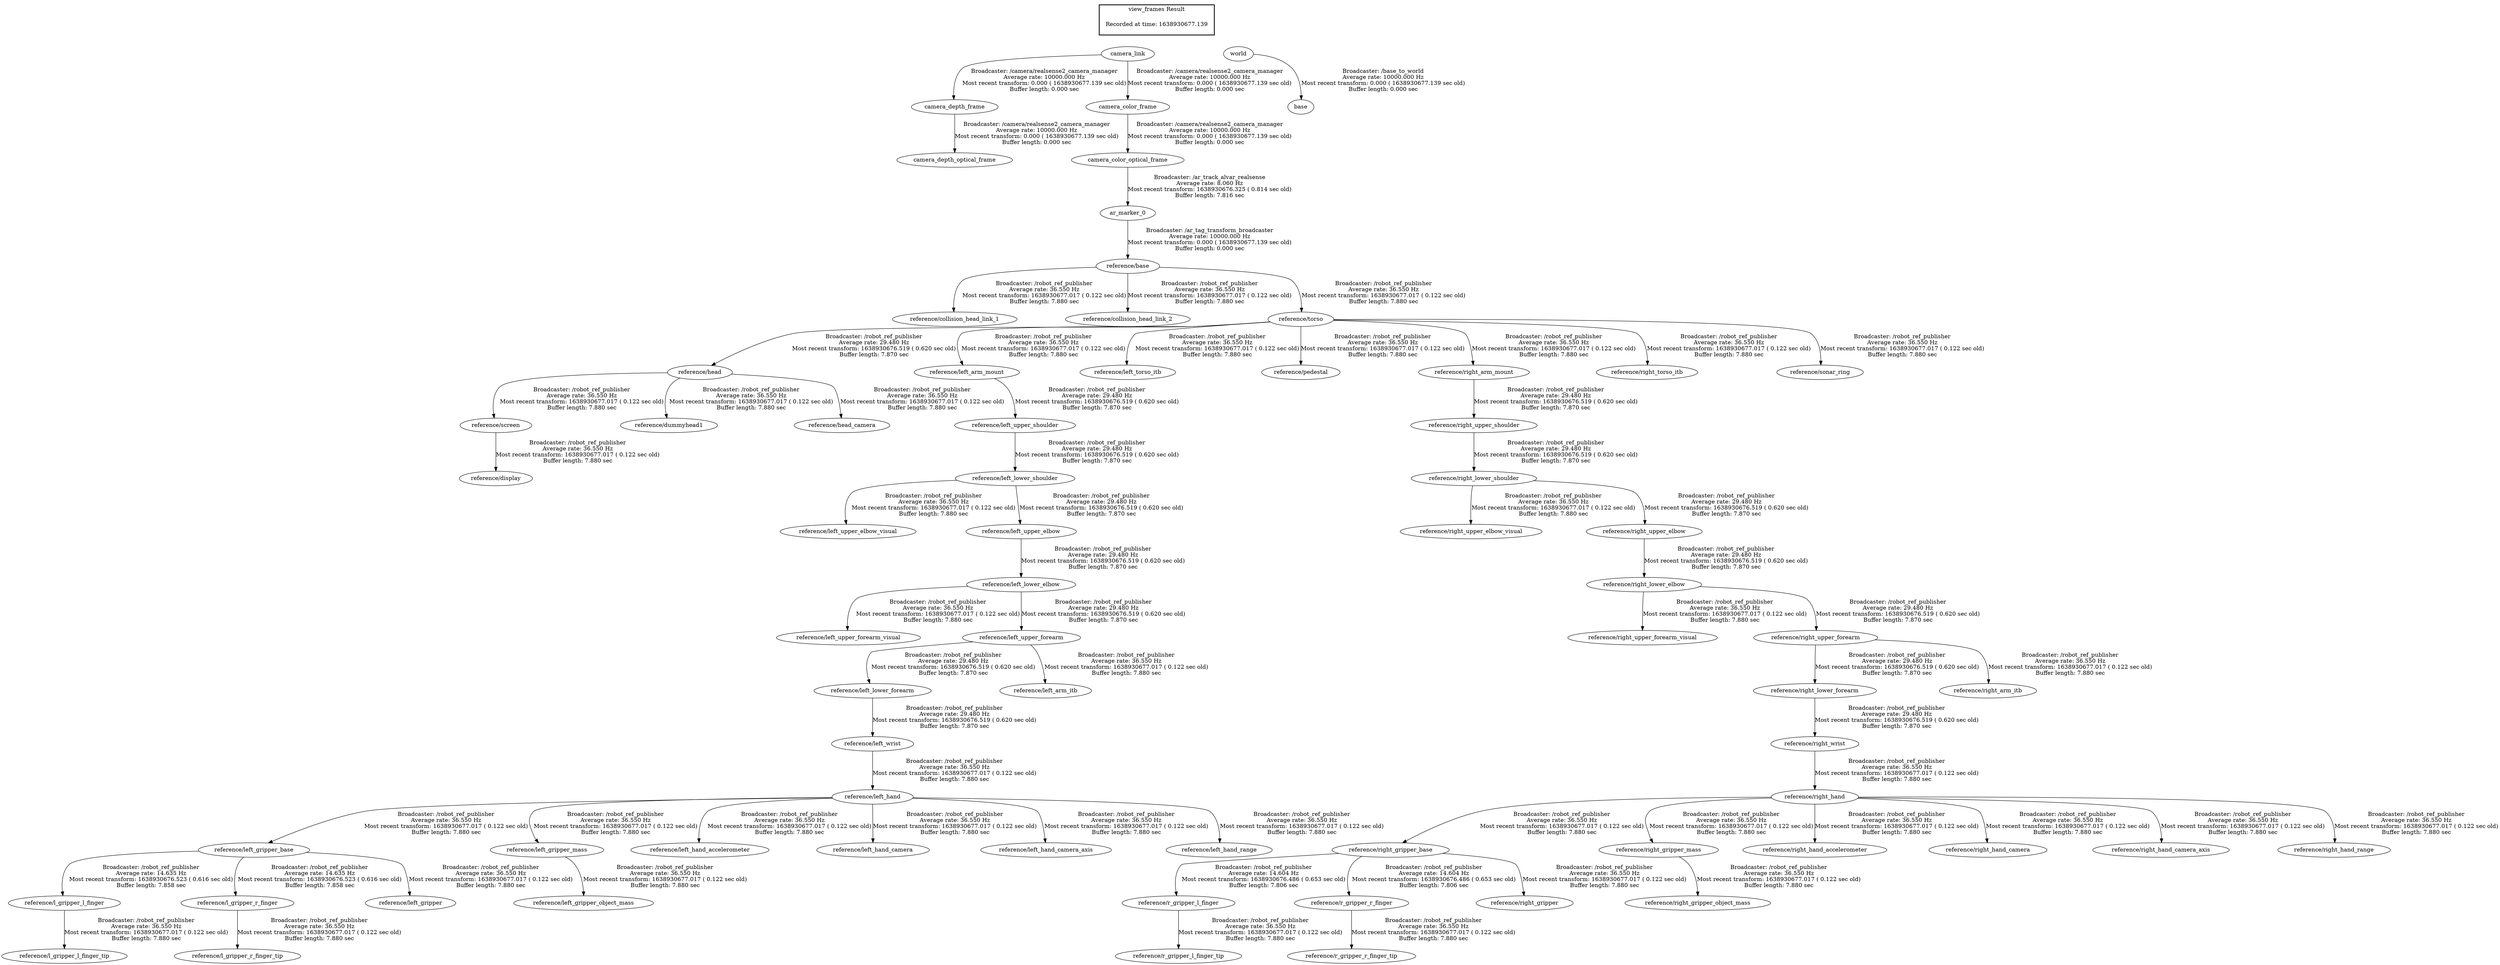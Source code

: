 digraph G {
"ar_marker_0" -> "reference/base"[label="Broadcaster: /ar_tag_transform_broadcaster\nAverage rate: 10000.000 Hz\nMost recent transform: 0.000 ( 1638930677.139 sec old)\nBuffer length: 0.000 sec\n"];
"camera_link" -> "camera_depth_frame"[label="Broadcaster: /camera/realsense2_camera_manager\nAverage rate: 10000.000 Hz\nMost recent transform: 0.000 ( 1638930677.139 sec old)\nBuffer length: 0.000 sec\n"];
"camera_depth_frame" -> "camera_depth_optical_frame"[label="Broadcaster: /camera/realsense2_camera_manager\nAverage rate: 10000.000 Hz\nMost recent transform: 0.000 ( 1638930677.139 sec old)\nBuffer length: 0.000 sec\n"];
"camera_link" -> "camera_color_frame"[label="Broadcaster: /camera/realsense2_camera_manager\nAverage rate: 10000.000 Hz\nMost recent transform: 0.000 ( 1638930677.139 sec old)\nBuffer length: 0.000 sec\n"];
"camera_color_frame" -> "camera_color_optical_frame"[label="Broadcaster: /camera/realsense2_camera_manager\nAverage rate: 10000.000 Hz\nMost recent transform: 0.000 ( 1638930677.139 sec old)\nBuffer length: 0.000 sec\n"];
"world" -> "base"[label="Broadcaster: /base_to_world\nAverage rate: 10000.000 Hz\nMost recent transform: 0.000 ( 1638930677.139 sec old)\nBuffer length: 0.000 sec\n"];
"camera_color_optical_frame" -> "ar_marker_0"[label="Broadcaster: /ar_track_alvar_realsense\nAverage rate: 8.060 Hz\nMost recent transform: 1638930676.325 ( 0.814 sec old)\nBuffer length: 7.816 sec\n"];
"reference/base" -> "reference/collision_head_link_1"[label="Broadcaster: /robot_ref_publisher\nAverage rate: 36.550 Hz\nMost recent transform: 1638930677.017 ( 0.122 sec old)\nBuffer length: 7.880 sec\n"];
"reference/base" -> "reference/collision_head_link_2"[label="Broadcaster: /robot_ref_publisher\nAverage rate: 36.550 Hz\nMost recent transform: 1638930677.017 ( 0.122 sec old)\nBuffer length: 7.880 sec\n"];
"reference/screen" -> "reference/display"[label="Broadcaster: /robot_ref_publisher\nAverage rate: 36.550 Hz\nMost recent transform: 1638930677.017 ( 0.122 sec old)\nBuffer length: 7.880 sec\n"];
"reference/head" -> "reference/screen"[label="Broadcaster: /robot_ref_publisher\nAverage rate: 36.550 Hz\nMost recent transform: 1638930677.017 ( 0.122 sec old)\nBuffer length: 7.880 sec\n"];
"reference/head" -> "reference/dummyhead1"[label="Broadcaster: /robot_ref_publisher\nAverage rate: 36.550 Hz\nMost recent transform: 1638930677.017 ( 0.122 sec old)\nBuffer length: 7.880 sec\n"];
"reference/torso" -> "reference/head"[label="Broadcaster: /robot_ref_publisher\nAverage rate: 29.480 Hz\nMost recent transform: 1638930676.519 ( 0.620 sec old)\nBuffer length: 7.870 sec\n"];
"reference/head" -> "reference/head_camera"[label="Broadcaster: /robot_ref_publisher\nAverage rate: 36.550 Hz\nMost recent transform: 1638930677.017 ( 0.122 sec old)\nBuffer length: 7.880 sec\n"];
"reference/l_gripper_l_finger" -> "reference/l_gripper_l_finger_tip"[label="Broadcaster: /robot_ref_publisher\nAverage rate: 36.550 Hz\nMost recent transform: 1638930677.017 ( 0.122 sec old)\nBuffer length: 7.880 sec\n"];
"reference/left_gripper_base" -> "reference/l_gripper_l_finger"[label="Broadcaster: /robot_ref_publisher\nAverage rate: 14.635 Hz\nMost recent transform: 1638930676.523 ( 0.616 sec old)\nBuffer length: 7.858 sec\n"];
"reference/l_gripper_r_finger" -> "reference/l_gripper_r_finger_tip"[label="Broadcaster: /robot_ref_publisher\nAverage rate: 36.550 Hz\nMost recent transform: 1638930677.017 ( 0.122 sec old)\nBuffer length: 7.880 sec\n"];
"reference/left_gripper_base" -> "reference/l_gripper_r_finger"[label="Broadcaster: /robot_ref_publisher\nAverage rate: 14.635 Hz\nMost recent transform: 1638930676.523 ( 0.616 sec old)\nBuffer length: 7.858 sec\n"];
"reference/left_lower_shoulder" -> "reference/left_upper_elbow_visual"[label="Broadcaster: /robot_ref_publisher\nAverage rate: 36.550 Hz\nMost recent transform: 1638930677.017 ( 0.122 sec old)\nBuffer length: 7.880 sec\n"];
"reference/left_upper_shoulder" -> "reference/left_lower_shoulder"[label="Broadcaster: /robot_ref_publisher\nAverage rate: 29.480 Hz\nMost recent transform: 1638930676.519 ( 0.620 sec old)\nBuffer length: 7.870 sec\n"];
"reference/left_gripper_base" -> "reference/left_gripper"[label="Broadcaster: /robot_ref_publisher\nAverage rate: 36.550 Hz\nMost recent transform: 1638930677.017 ( 0.122 sec old)\nBuffer length: 7.880 sec\n"];
"reference/left_hand" -> "reference/left_gripper_base"[label="Broadcaster: /robot_ref_publisher\nAverage rate: 36.550 Hz\nMost recent transform: 1638930677.017 ( 0.122 sec old)\nBuffer length: 7.880 sec\n"];
"reference/left_wrist" -> "reference/left_hand"[label="Broadcaster: /robot_ref_publisher\nAverage rate: 36.550 Hz\nMost recent transform: 1638930677.017 ( 0.122 sec old)\nBuffer length: 7.880 sec\n"];
"reference/left_hand" -> "reference/left_gripper_mass"[label="Broadcaster: /robot_ref_publisher\nAverage rate: 36.550 Hz\nMost recent transform: 1638930677.017 ( 0.122 sec old)\nBuffer length: 7.880 sec\n"];
"reference/left_gripper_mass" -> "reference/left_gripper_object_mass"[label="Broadcaster: /robot_ref_publisher\nAverage rate: 36.550 Hz\nMost recent transform: 1638930677.017 ( 0.122 sec old)\nBuffer length: 7.880 sec\n"];
"reference/left_lower_forearm" -> "reference/left_wrist"[label="Broadcaster: /robot_ref_publisher\nAverage rate: 29.480 Hz\nMost recent transform: 1638930676.519 ( 0.620 sec old)\nBuffer length: 7.870 sec\n"];
"reference/left_hand" -> "reference/left_hand_accelerometer"[label="Broadcaster: /robot_ref_publisher\nAverage rate: 36.550 Hz\nMost recent transform: 1638930677.017 ( 0.122 sec old)\nBuffer length: 7.880 sec\n"];
"reference/left_hand" -> "reference/left_hand_camera"[label="Broadcaster: /robot_ref_publisher\nAverage rate: 36.550 Hz\nMost recent transform: 1638930677.017 ( 0.122 sec old)\nBuffer length: 7.880 sec\n"];
"reference/left_hand" -> "reference/left_hand_camera_axis"[label="Broadcaster: /robot_ref_publisher\nAverage rate: 36.550 Hz\nMost recent transform: 1638930677.017 ( 0.122 sec old)\nBuffer length: 7.880 sec\n"];
"reference/left_hand" -> "reference/left_hand_range"[label="Broadcaster: /robot_ref_publisher\nAverage rate: 36.550 Hz\nMost recent transform: 1638930677.017 ( 0.122 sec old)\nBuffer length: 7.880 sec\n"];
"reference/torso" -> "reference/left_arm_mount"[label="Broadcaster: /robot_ref_publisher\nAverage rate: 36.550 Hz\nMost recent transform: 1638930677.017 ( 0.122 sec old)\nBuffer length: 7.880 sec\n"];
"reference/base" -> "reference/torso"[label="Broadcaster: /robot_ref_publisher\nAverage rate: 36.550 Hz\nMost recent transform: 1638930677.017 ( 0.122 sec old)\nBuffer length: 7.880 sec\n"];
"reference/torso" -> "reference/left_torso_itb"[label="Broadcaster: /robot_ref_publisher\nAverage rate: 36.550 Hz\nMost recent transform: 1638930677.017 ( 0.122 sec old)\nBuffer length: 7.880 sec\n"];
"reference/left_lower_elbow" -> "reference/left_upper_forearm_visual"[label="Broadcaster: /robot_ref_publisher\nAverage rate: 36.550 Hz\nMost recent transform: 1638930677.017 ( 0.122 sec old)\nBuffer length: 7.880 sec\n"];
"reference/left_upper_elbow" -> "reference/left_lower_elbow"[label="Broadcaster: /robot_ref_publisher\nAverage rate: 29.480 Hz\nMost recent transform: 1638930676.519 ( 0.620 sec old)\nBuffer length: 7.870 sec\n"];
"reference/left_upper_forearm" -> "reference/left_arm_itb"[label="Broadcaster: /robot_ref_publisher\nAverage rate: 36.550 Hz\nMost recent transform: 1638930677.017 ( 0.122 sec old)\nBuffer length: 7.880 sec\n"];
"reference/left_lower_elbow" -> "reference/left_upper_forearm"[label="Broadcaster: /robot_ref_publisher\nAverage rate: 29.480 Hz\nMost recent transform: 1638930676.519 ( 0.620 sec old)\nBuffer length: 7.870 sec\n"];
"reference/torso" -> "reference/pedestal"[label="Broadcaster: /robot_ref_publisher\nAverage rate: 36.550 Hz\nMost recent transform: 1638930677.017 ( 0.122 sec old)\nBuffer length: 7.880 sec\n"];
"reference/r_gripper_l_finger" -> "reference/r_gripper_l_finger_tip"[label="Broadcaster: /robot_ref_publisher\nAverage rate: 36.550 Hz\nMost recent transform: 1638930677.017 ( 0.122 sec old)\nBuffer length: 7.880 sec\n"];
"reference/right_gripper_base" -> "reference/r_gripper_l_finger"[label="Broadcaster: /robot_ref_publisher\nAverage rate: 14.604 Hz\nMost recent transform: 1638930676.486 ( 0.653 sec old)\nBuffer length: 7.806 sec\n"];
"reference/r_gripper_r_finger" -> "reference/r_gripper_r_finger_tip"[label="Broadcaster: /robot_ref_publisher\nAverage rate: 36.550 Hz\nMost recent transform: 1638930677.017 ( 0.122 sec old)\nBuffer length: 7.880 sec\n"];
"reference/right_gripper_base" -> "reference/r_gripper_r_finger"[label="Broadcaster: /robot_ref_publisher\nAverage rate: 14.604 Hz\nMost recent transform: 1638930676.486 ( 0.653 sec old)\nBuffer length: 7.806 sec\n"];
"reference/right_lower_shoulder" -> "reference/right_upper_elbow_visual"[label="Broadcaster: /robot_ref_publisher\nAverage rate: 36.550 Hz\nMost recent transform: 1638930677.017 ( 0.122 sec old)\nBuffer length: 7.880 sec\n"];
"reference/right_upper_shoulder" -> "reference/right_lower_shoulder"[label="Broadcaster: /robot_ref_publisher\nAverage rate: 29.480 Hz\nMost recent transform: 1638930676.519 ( 0.620 sec old)\nBuffer length: 7.870 sec\n"];
"reference/right_gripper_base" -> "reference/right_gripper"[label="Broadcaster: /robot_ref_publisher\nAverage rate: 36.550 Hz\nMost recent transform: 1638930677.017 ( 0.122 sec old)\nBuffer length: 7.880 sec\n"];
"reference/right_hand" -> "reference/right_gripper_base"[label="Broadcaster: /robot_ref_publisher\nAverage rate: 36.550 Hz\nMost recent transform: 1638930677.017 ( 0.122 sec old)\nBuffer length: 7.880 sec\n"];
"reference/right_wrist" -> "reference/right_hand"[label="Broadcaster: /robot_ref_publisher\nAverage rate: 36.550 Hz\nMost recent transform: 1638930677.017 ( 0.122 sec old)\nBuffer length: 7.880 sec\n"];
"reference/right_hand" -> "reference/right_gripper_mass"[label="Broadcaster: /robot_ref_publisher\nAverage rate: 36.550 Hz\nMost recent transform: 1638930677.017 ( 0.122 sec old)\nBuffer length: 7.880 sec\n"];
"reference/right_gripper_mass" -> "reference/right_gripper_object_mass"[label="Broadcaster: /robot_ref_publisher\nAverage rate: 36.550 Hz\nMost recent transform: 1638930677.017 ( 0.122 sec old)\nBuffer length: 7.880 sec\n"];
"reference/right_lower_forearm" -> "reference/right_wrist"[label="Broadcaster: /robot_ref_publisher\nAverage rate: 29.480 Hz\nMost recent transform: 1638930676.519 ( 0.620 sec old)\nBuffer length: 7.870 sec\n"];
"reference/right_hand" -> "reference/right_hand_accelerometer"[label="Broadcaster: /robot_ref_publisher\nAverage rate: 36.550 Hz\nMost recent transform: 1638930677.017 ( 0.122 sec old)\nBuffer length: 7.880 sec\n"];
"reference/right_hand" -> "reference/right_hand_camera"[label="Broadcaster: /robot_ref_publisher\nAverage rate: 36.550 Hz\nMost recent transform: 1638930677.017 ( 0.122 sec old)\nBuffer length: 7.880 sec\n"];
"reference/right_hand" -> "reference/right_hand_camera_axis"[label="Broadcaster: /robot_ref_publisher\nAverage rate: 36.550 Hz\nMost recent transform: 1638930677.017 ( 0.122 sec old)\nBuffer length: 7.880 sec\n"];
"reference/right_hand" -> "reference/right_hand_range"[label="Broadcaster: /robot_ref_publisher\nAverage rate: 36.550 Hz\nMost recent transform: 1638930677.017 ( 0.122 sec old)\nBuffer length: 7.880 sec\n"];
"reference/torso" -> "reference/right_arm_mount"[label="Broadcaster: /robot_ref_publisher\nAverage rate: 36.550 Hz\nMost recent transform: 1638930677.017 ( 0.122 sec old)\nBuffer length: 7.880 sec\n"];
"reference/torso" -> "reference/right_torso_itb"[label="Broadcaster: /robot_ref_publisher\nAverage rate: 36.550 Hz\nMost recent transform: 1638930677.017 ( 0.122 sec old)\nBuffer length: 7.880 sec\n"];
"reference/right_lower_elbow" -> "reference/right_upper_forearm_visual"[label="Broadcaster: /robot_ref_publisher\nAverage rate: 36.550 Hz\nMost recent transform: 1638930677.017 ( 0.122 sec old)\nBuffer length: 7.880 sec\n"];
"reference/right_upper_elbow" -> "reference/right_lower_elbow"[label="Broadcaster: /robot_ref_publisher\nAverage rate: 29.480 Hz\nMost recent transform: 1638930676.519 ( 0.620 sec old)\nBuffer length: 7.870 sec\n"];
"reference/right_upper_forearm" -> "reference/right_arm_itb"[label="Broadcaster: /robot_ref_publisher\nAverage rate: 36.550 Hz\nMost recent transform: 1638930677.017 ( 0.122 sec old)\nBuffer length: 7.880 sec\n"];
"reference/right_lower_elbow" -> "reference/right_upper_forearm"[label="Broadcaster: /robot_ref_publisher\nAverage rate: 29.480 Hz\nMost recent transform: 1638930676.519 ( 0.620 sec old)\nBuffer length: 7.870 sec\n"];
"reference/torso" -> "reference/sonar_ring"[label="Broadcaster: /robot_ref_publisher\nAverage rate: 36.550 Hz\nMost recent transform: 1638930677.017 ( 0.122 sec old)\nBuffer length: 7.880 sec\n"];
"reference/left_lower_shoulder" -> "reference/left_upper_elbow"[label="Broadcaster: /robot_ref_publisher\nAverage rate: 29.480 Hz\nMost recent transform: 1638930676.519 ( 0.620 sec old)\nBuffer length: 7.870 sec\n"];
"reference/left_arm_mount" -> "reference/left_upper_shoulder"[label="Broadcaster: /robot_ref_publisher\nAverage rate: 29.480 Hz\nMost recent transform: 1638930676.519 ( 0.620 sec old)\nBuffer length: 7.870 sec\n"];
"reference/left_upper_forearm" -> "reference/left_lower_forearm"[label="Broadcaster: /robot_ref_publisher\nAverage rate: 29.480 Hz\nMost recent transform: 1638930676.519 ( 0.620 sec old)\nBuffer length: 7.870 sec\n"];
"reference/right_lower_shoulder" -> "reference/right_upper_elbow"[label="Broadcaster: /robot_ref_publisher\nAverage rate: 29.480 Hz\nMost recent transform: 1638930676.519 ( 0.620 sec old)\nBuffer length: 7.870 sec\n"];
"reference/right_arm_mount" -> "reference/right_upper_shoulder"[label="Broadcaster: /robot_ref_publisher\nAverage rate: 29.480 Hz\nMost recent transform: 1638930676.519 ( 0.620 sec old)\nBuffer length: 7.870 sec\n"];
"reference/right_upper_forearm" -> "reference/right_lower_forearm"[label="Broadcaster: /robot_ref_publisher\nAverage rate: 29.480 Hz\nMost recent transform: 1638930676.519 ( 0.620 sec old)\nBuffer length: 7.870 sec\n"];
edge [style=invis];
 subgraph cluster_legend { style=bold; color=black; label ="view_frames Result";
"Recorded at time: 1638930677.139"[ shape=plaintext ] ;
 }->"world";
edge [style=invis];
 subgraph cluster_legend { style=bold; color=black; label ="view_frames Result";
"Recorded at time: 1638930677.139"[ shape=plaintext ] ;
 }->"camera_link";
}